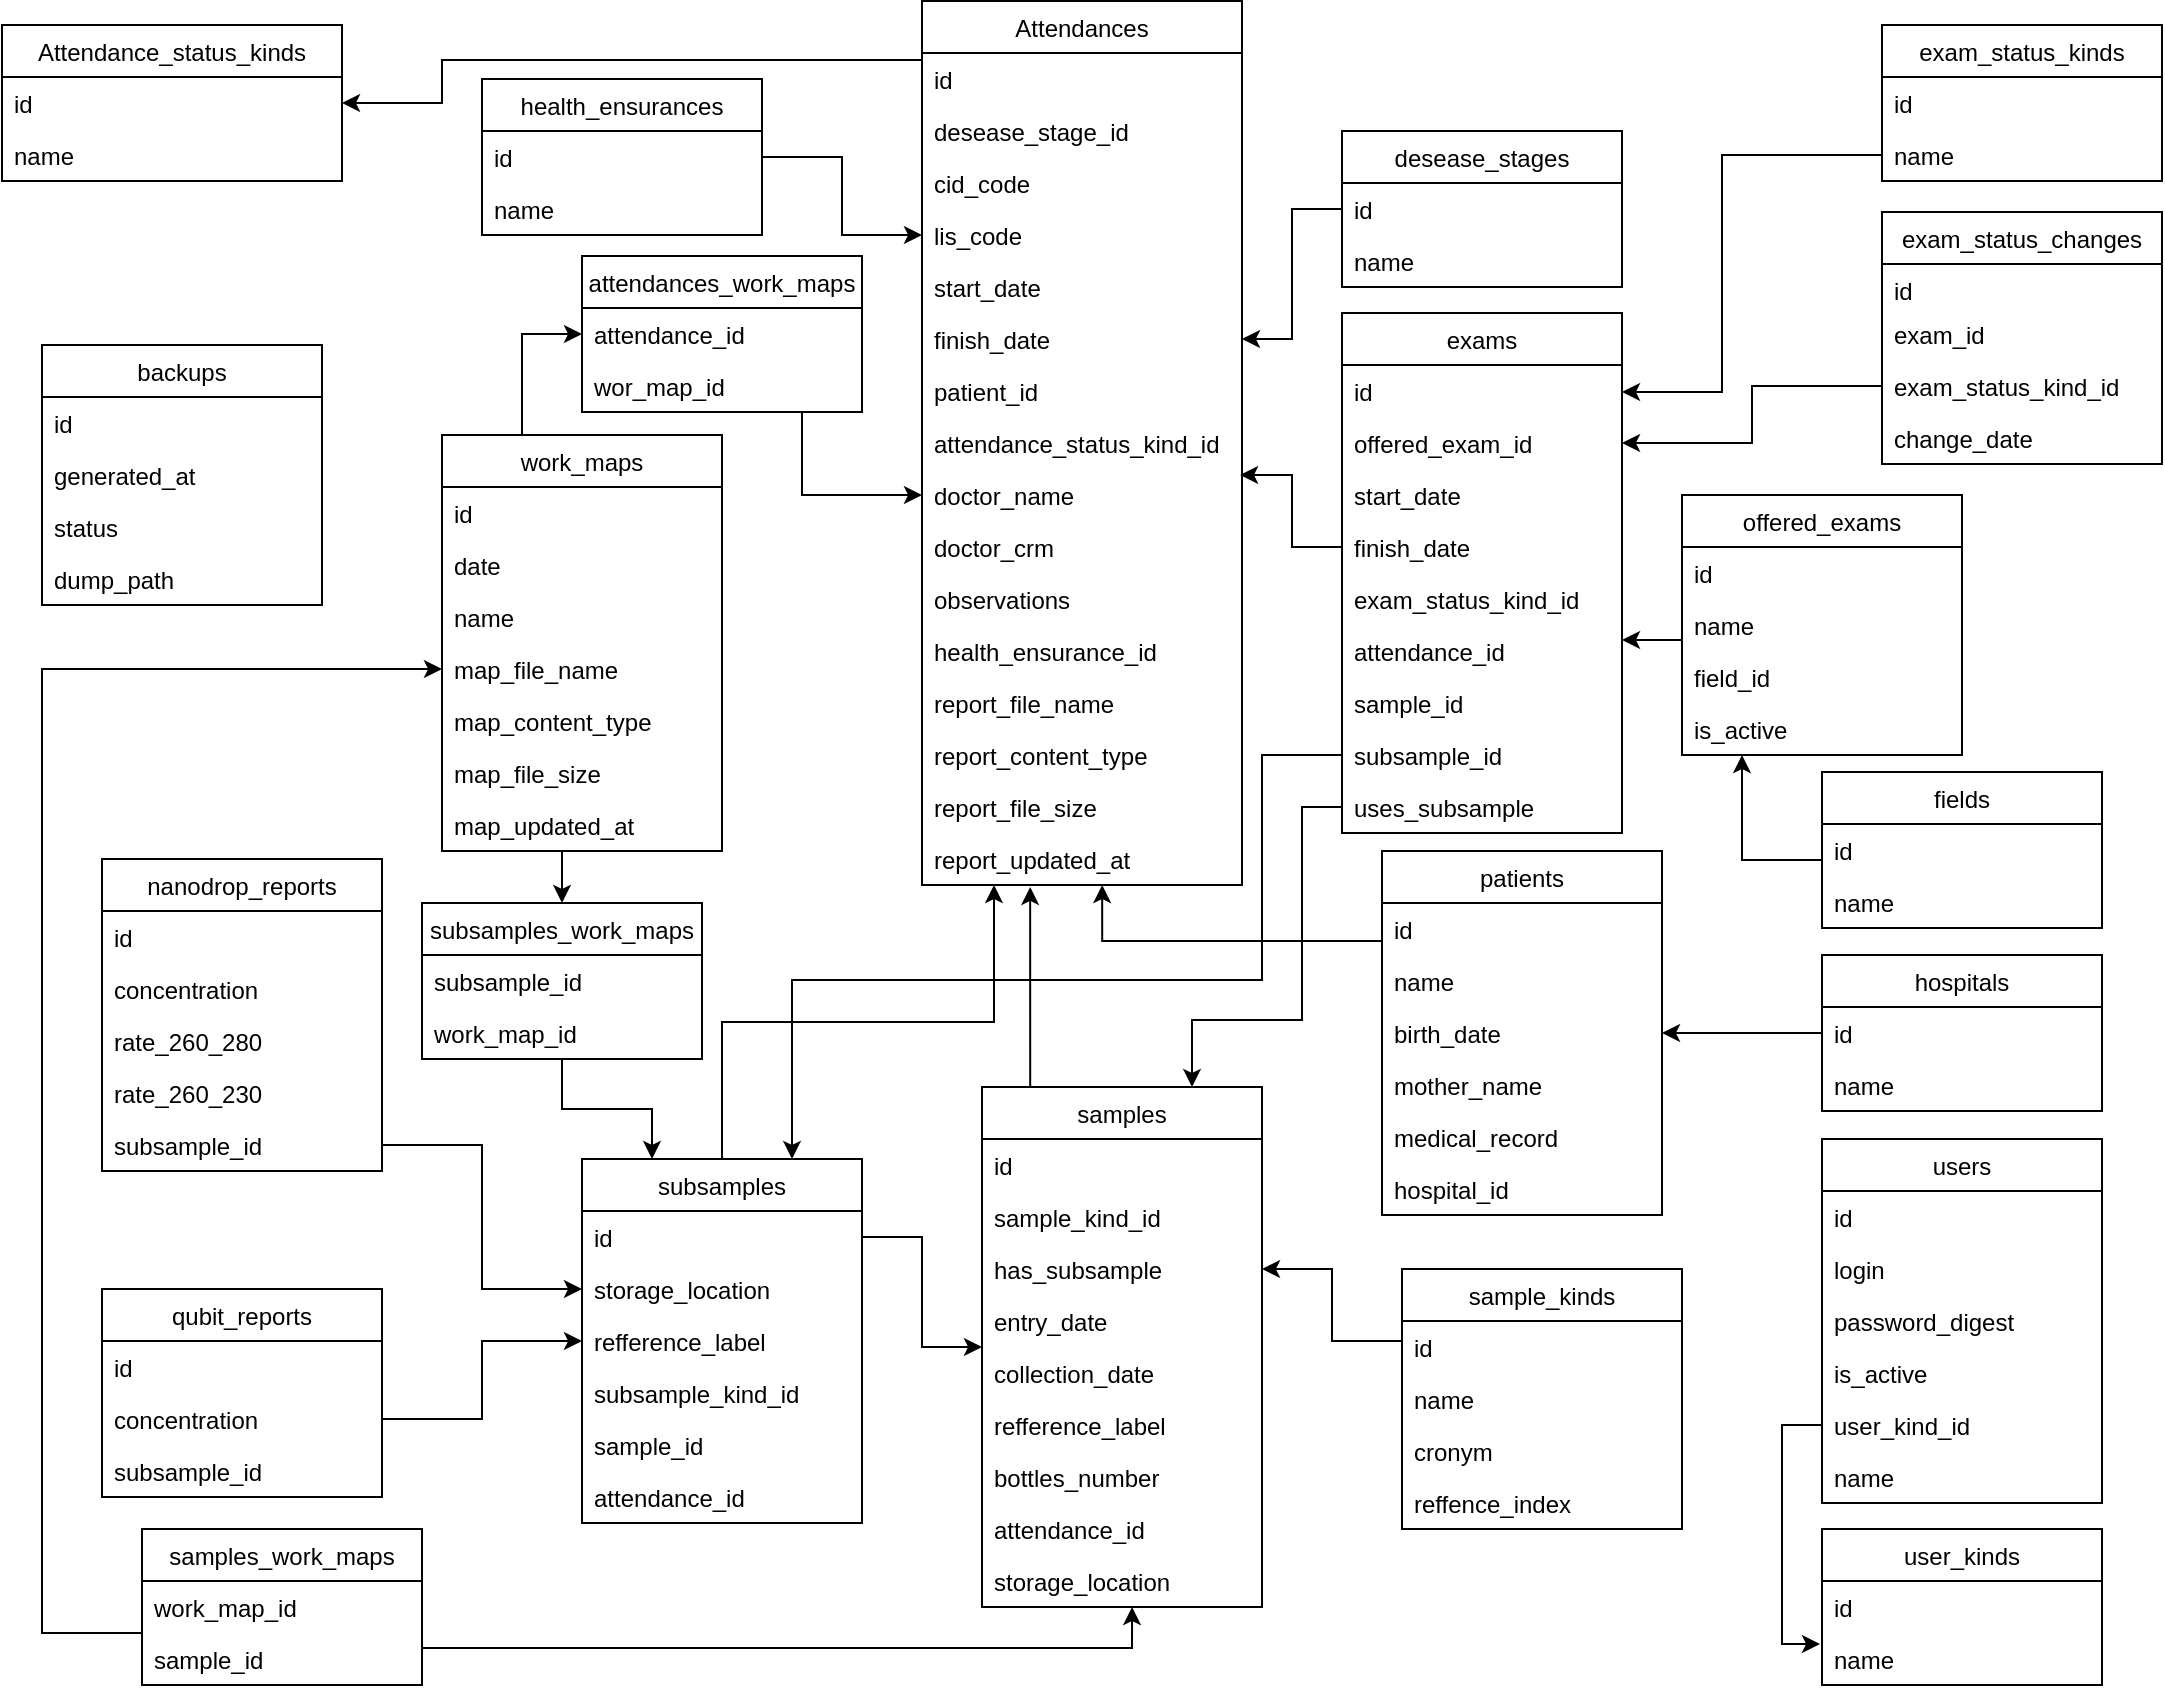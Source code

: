 <mxfile version="10.9.5" type="device"><diagram name="Page-1" id="9f46799a-70d6-7492-0946-bef42562c5a5"><mxGraphModel dx="1595" dy="827" grid="1" gridSize="10" guides="1" tooltips="1" connect="1" arrows="1" fold="1" page="1" pageScale="1" pageWidth="1100" pageHeight="850" background="#ffffff" math="0" shadow="0"><root><mxCell id="0"/><mxCell id="1" parent="0"/><mxCell id="H1HDkSK7e2mvy_Q6WAIs-1" value="Attendance_status_kinds" style="swimlane;fontStyle=0;childLayout=stackLayout;horizontal=1;startSize=26;fillColor=none;horizontalStack=0;resizeParent=1;resizeParentMax=0;resizeLast=0;collapsible=1;marginBottom=0;" parent="1" vertex="1"><mxGeometry x="10" y="12.5" width="170" height="78" as="geometry"/></mxCell><mxCell id="H1HDkSK7e2mvy_Q6WAIs-2" value="id" style="text;strokeColor=none;fillColor=none;align=left;verticalAlign=top;spacingLeft=4;spacingRight=4;overflow=hidden;rotatable=0;points=[[0,0.5],[1,0.5]];portConstraint=eastwest;" parent="H1HDkSK7e2mvy_Q6WAIs-1" vertex="1"><mxGeometry y="26" width="170" height="26" as="geometry"/></mxCell><mxCell id="H1HDkSK7e2mvy_Q6WAIs-3" value="name" style="text;strokeColor=none;fillColor=none;align=left;verticalAlign=top;spacingLeft=4;spacingRight=4;overflow=hidden;rotatable=0;points=[[0,0.5],[1,0.5]];portConstraint=eastwest;" parent="H1HDkSK7e2mvy_Q6WAIs-1" vertex="1"><mxGeometry y="52" width="170" height="26" as="geometry"/></mxCell><mxCell id="H1HDkSK7e2mvy_Q6WAIs-5" value="Attendances" style="swimlane;fontStyle=0;childLayout=stackLayout;horizontal=1;startSize=26;fillColor=none;horizontalStack=0;resizeParent=1;resizeParentMax=0;resizeLast=0;collapsible=1;marginBottom=0;" parent="1" vertex="1"><mxGeometry x="470" y="0.5" width="160" height="442" as="geometry"/></mxCell><mxCell id="H1HDkSK7e2mvy_Q6WAIs-6" value="id" style="text;strokeColor=none;fillColor=none;align=left;verticalAlign=top;spacingLeft=4;spacingRight=4;overflow=hidden;rotatable=0;points=[[0,0.5],[1,0.5]];portConstraint=eastwest;" parent="H1HDkSK7e2mvy_Q6WAIs-5" vertex="1"><mxGeometry y="26" width="160" height="26" as="geometry"/></mxCell><mxCell id="H1HDkSK7e2mvy_Q6WAIs-7" value="desease_stage_id" style="text;strokeColor=none;fillColor=none;align=left;verticalAlign=top;spacingLeft=4;spacingRight=4;overflow=hidden;rotatable=0;points=[[0,0.5],[1,0.5]];portConstraint=eastwest;" parent="H1HDkSK7e2mvy_Q6WAIs-5" vertex="1"><mxGeometry y="52" width="160" height="26" as="geometry"/></mxCell><mxCell id="H1HDkSK7e2mvy_Q6WAIs-8" value="cid_code" style="text;strokeColor=none;fillColor=none;align=left;verticalAlign=top;spacingLeft=4;spacingRight=4;overflow=hidden;rotatable=0;points=[[0,0.5],[1,0.5]];portConstraint=eastwest;" parent="H1HDkSK7e2mvy_Q6WAIs-5" vertex="1"><mxGeometry y="78" width="160" height="26" as="geometry"/></mxCell><mxCell id="H1HDkSK7e2mvy_Q6WAIs-9" value="lis_code" style="text;strokeColor=none;fillColor=none;align=left;verticalAlign=top;spacingLeft=4;spacingRight=4;overflow=hidden;rotatable=0;points=[[0,0.5],[1,0.5]];portConstraint=eastwest;" parent="H1HDkSK7e2mvy_Q6WAIs-5" vertex="1"><mxGeometry y="104" width="160" height="26" as="geometry"/></mxCell><mxCell id="H1HDkSK7e2mvy_Q6WAIs-10" value="start_date" style="text;strokeColor=none;fillColor=none;align=left;verticalAlign=top;spacingLeft=4;spacingRight=4;overflow=hidden;rotatable=0;points=[[0,0.5],[1,0.5]];portConstraint=eastwest;" parent="H1HDkSK7e2mvy_Q6WAIs-5" vertex="1"><mxGeometry y="130" width="160" height="26" as="geometry"/></mxCell><mxCell id="H1HDkSK7e2mvy_Q6WAIs-11" value="finish_date" style="text;strokeColor=none;fillColor=none;align=left;verticalAlign=top;spacingLeft=4;spacingRight=4;overflow=hidden;rotatable=0;points=[[0,0.5],[1,0.5]];portConstraint=eastwest;" parent="H1HDkSK7e2mvy_Q6WAIs-5" vertex="1"><mxGeometry y="156" width="160" height="26" as="geometry"/></mxCell><mxCell id="H1HDkSK7e2mvy_Q6WAIs-12" value="patient_id" style="text;strokeColor=none;fillColor=none;align=left;verticalAlign=top;spacingLeft=4;spacingRight=4;overflow=hidden;rotatable=0;points=[[0,0.5],[1,0.5]];portConstraint=eastwest;" parent="H1HDkSK7e2mvy_Q6WAIs-5" vertex="1"><mxGeometry y="182" width="160" height="26" as="geometry"/></mxCell><mxCell id="H1HDkSK7e2mvy_Q6WAIs-13" value="attendance_status_kind_id" style="text;strokeColor=none;fillColor=none;align=left;verticalAlign=top;spacingLeft=4;spacingRight=4;overflow=hidden;rotatable=0;points=[[0,0.5],[1,0.5]];portConstraint=eastwest;" parent="H1HDkSK7e2mvy_Q6WAIs-5" vertex="1"><mxGeometry y="208" width="160" height="26" as="geometry"/></mxCell><mxCell id="H1HDkSK7e2mvy_Q6WAIs-14" value="doctor_name" style="text;strokeColor=none;fillColor=none;align=left;verticalAlign=top;spacingLeft=4;spacingRight=4;overflow=hidden;rotatable=0;points=[[0,0.5],[1,0.5]];portConstraint=eastwest;" parent="H1HDkSK7e2mvy_Q6WAIs-5" vertex="1"><mxGeometry y="234" width="160" height="26" as="geometry"/></mxCell><mxCell id="H1HDkSK7e2mvy_Q6WAIs-15" value="doctor_crm" style="text;strokeColor=none;fillColor=none;align=left;verticalAlign=top;spacingLeft=4;spacingRight=4;overflow=hidden;rotatable=0;points=[[0,0.5],[1,0.5]];portConstraint=eastwest;" parent="H1HDkSK7e2mvy_Q6WAIs-5" vertex="1"><mxGeometry y="260" width="160" height="26" as="geometry"/></mxCell><mxCell id="H1HDkSK7e2mvy_Q6WAIs-16" value="observations" style="text;strokeColor=none;fillColor=none;align=left;verticalAlign=top;spacingLeft=4;spacingRight=4;overflow=hidden;rotatable=0;points=[[0,0.5],[1,0.5]];portConstraint=eastwest;" parent="H1HDkSK7e2mvy_Q6WAIs-5" vertex="1"><mxGeometry y="286" width="160" height="26" as="geometry"/></mxCell><mxCell id="H1HDkSK7e2mvy_Q6WAIs-17" value="health_ensurance_id" style="text;strokeColor=none;fillColor=none;align=left;verticalAlign=top;spacingLeft=4;spacingRight=4;overflow=hidden;rotatable=0;points=[[0,0.5],[1,0.5]];portConstraint=eastwest;" parent="H1HDkSK7e2mvy_Q6WAIs-5" vertex="1"><mxGeometry y="312" width="160" height="26" as="geometry"/></mxCell><mxCell id="H1HDkSK7e2mvy_Q6WAIs-18" value="report_file_name" style="text;strokeColor=none;fillColor=none;align=left;verticalAlign=top;spacingLeft=4;spacingRight=4;overflow=hidden;rotatable=0;points=[[0,0.5],[1,0.5]];portConstraint=eastwest;" parent="H1HDkSK7e2mvy_Q6WAIs-5" vertex="1"><mxGeometry y="338" width="160" height="26" as="geometry"/></mxCell><mxCell id="H1HDkSK7e2mvy_Q6WAIs-19" value="report_content_type" style="text;strokeColor=none;fillColor=none;align=left;verticalAlign=top;spacingLeft=4;spacingRight=4;overflow=hidden;rotatable=0;points=[[0,0.5],[1,0.5]];portConstraint=eastwest;" parent="H1HDkSK7e2mvy_Q6WAIs-5" vertex="1"><mxGeometry y="364" width="160" height="26" as="geometry"/></mxCell><mxCell id="H1HDkSK7e2mvy_Q6WAIs-20" value="report_file_size" style="text;strokeColor=none;fillColor=none;align=left;verticalAlign=top;spacingLeft=4;spacingRight=4;overflow=hidden;rotatable=0;points=[[0,0.5],[1,0.5]];portConstraint=eastwest;" parent="H1HDkSK7e2mvy_Q6WAIs-5" vertex="1"><mxGeometry y="390" width="160" height="26" as="geometry"/></mxCell><mxCell id="H1HDkSK7e2mvy_Q6WAIs-23" value="report_updated_at" style="text;strokeColor=none;fillColor=none;align=left;verticalAlign=top;spacingLeft=4;spacingRight=4;overflow=hidden;rotatable=0;points=[[0,0.5],[1,0.5]];portConstraint=eastwest;" parent="H1HDkSK7e2mvy_Q6WAIs-5" vertex="1"><mxGeometry y="416" width="160" height="26" as="geometry"/></mxCell><mxCell id="H1HDkSK7e2mvy_Q6WAIs-25" value="attendances_work_maps" style="swimlane;fontStyle=0;childLayout=stackLayout;horizontal=1;startSize=26;fillColor=none;horizontalStack=0;resizeParent=1;resizeParentMax=0;resizeLast=0;collapsible=1;marginBottom=0;" parent="1" vertex="1"><mxGeometry x="300" y="128" width="140" height="78" as="geometry"/></mxCell><mxCell id="H1HDkSK7e2mvy_Q6WAIs-26" value="attendance_id" style="text;strokeColor=none;fillColor=none;align=left;verticalAlign=top;spacingLeft=4;spacingRight=4;overflow=hidden;rotatable=0;points=[[0,0.5],[1,0.5]];portConstraint=eastwest;" parent="H1HDkSK7e2mvy_Q6WAIs-25" vertex="1"><mxGeometry y="26" width="140" height="26" as="geometry"/></mxCell><mxCell id="H1HDkSK7e2mvy_Q6WAIs-27" value="wor_map_id" style="text;strokeColor=none;fillColor=none;align=left;verticalAlign=top;spacingLeft=4;spacingRight=4;overflow=hidden;rotatable=0;points=[[0,0.5],[1,0.5]];portConstraint=eastwest;" parent="H1HDkSK7e2mvy_Q6WAIs-25" vertex="1"><mxGeometry y="52" width="140" height="26" as="geometry"/></mxCell><mxCell id="H1HDkSK7e2mvy_Q6WAIs-30" value="backups" style="swimlane;fontStyle=0;childLayout=stackLayout;horizontal=1;startSize=26;fillColor=none;horizontalStack=0;resizeParent=1;resizeParentMax=0;resizeLast=0;collapsible=1;marginBottom=0;" parent="1" vertex="1"><mxGeometry x="30" y="172.5" width="140" height="130" as="geometry"/></mxCell><mxCell id="H1HDkSK7e2mvy_Q6WAIs-31" value="id" style="text;strokeColor=none;fillColor=none;align=left;verticalAlign=top;spacingLeft=4;spacingRight=4;overflow=hidden;rotatable=0;points=[[0,0.5],[1,0.5]];portConstraint=eastwest;" parent="H1HDkSK7e2mvy_Q6WAIs-30" vertex="1"><mxGeometry y="26" width="140" height="26" as="geometry"/></mxCell><mxCell id="H1HDkSK7e2mvy_Q6WAIs-51" value="generated_at" style="text;strokeColor=none;fillColor=none;align=left;verticalAlign=top;spacingLeft=4;spacingRight=4;overflow=hidden;rotatable=0;points=[[0,0.5],[1,0.5]];portConstraint=eastwest;" parent="H1HDkSK7e2mvy_Q6WAIs-30" vertex="1"><mxGeometry y="52" width="140" height="26" as="geometry"/></mxCell><mxCell id="H1HDkSK7e2mvy_Q6WAIs-32" value="status" style="text;strokeColor=none;fillColor=none;align=left;verticalAlign=top;spacingLeft=4;spacingRight=4;overflow=hidden;rotatable=0;points=[[0,0.5],[1,0.5]];portConstraint=eastwest;" parent="H1HDkSK7e2mvy_Q6WAIs-30" vertex="1"><mxGeometry y="78" width="140" height="26" as="geometry"/></mxCell><mxCell id="H1HDkSK7e2mvy_Q6WAIs-33" value="dump_path" style="text;strokeColor=none;fillColor=none;align=left;verticalAlign=top;spacingLeft=4;spacingRight=4;overflow=hidden;rotatable=0;points=[[0,0.5],[1,0.5]];portConstraint=eastwest;" parent="H1HDkSK7e2mvy_Q6WAIs-30" vertex="1"><mxGeometry y="104" width="140" height="26" as="geometry"/></mxCell><mxCell id="H1HDkSK7e2mvy_Q6WAIs-34" value="desease_stages" style="swimlane;fontStyle=0;childLayout=stackLayout;horizontal=1;startSize=26;fillColor=none;horizontalStack=0;resizeParent=1;resizeParentMax=0;resizeLast=0;collapsible=1;marginBottom=0;" parent="1" vertex="1"><mxGeometry x="680" y="65.5" width="140" height="78" as="geometry"/></mxCell><mxCell id="H1HDkSK7e2mvy_Q6WAIs-35" value="id" style="text;strokeColor=none;fillColor=none;align=left;verticalAlign=top;spacingLeft=4;spacingRight=4;overflow=hidden;rotatable=0;points=[[0,0.5],[1,0.5]];portConstraint=eastwest;" parent="H1HDkSK7e2mvy_Q6WAIs-34" vertex="1"><mxGeometry y="26" width="140" height="26" as="geometry"/></mxCell><mxCell id="H1HDkSK7e2mvy_Q6WAIs-36" value="name" style="text;strokeColor=none;fillColor=none;align=left;verticalAlign=top;spacingLeft=4;spacingRight=4;overflow=hidden;rotatable=0;points=[[0,0.5],[1,0.5]];portConstraint=eastwest;" parent="H1HDkSK7e2mvy_Q6WAIs-34" vertex="1"><mxGeometry y="52" width="140" height="26" as="geometry"/></mxCell><mxCell id="H1HDkSK7e2mvy_Q6WAIs-39" value="exam_status_changes" style="swimlane;fontStyle=0;childLayout=stackLayout;horizontal=1;startSize=26;fillColor=none;horizontalStack=0;resizeParent=1;resizeParentMax=0;resizeLast=0;collapsible=1;marginBottom=0;" parent="1" vertex="1"><mxGeometry x="950" y="106" width="140" height="126" as="geometry"/></mxCell><mxCell id="H1HDkSK7e2mvy_Q6WAIs-40" value="id" style="text;strokeColor=none;fillColor=none;align=left;verticalAlign=top;spacingLeft=4;spacingRight=4;overflow=hidden;rotatable=0;points=[[0,0.5],[1,0.5]];portConstraint=eastwest;" parent="H1HDkSK7e2mvy_Q6WAIs-39" vertex="1"><mxGeometry y="26" width="140" height="22" as="geometry"/></mxCell><mxCell id="H1HDkSK7e2mvy_Q6WAIs-56" value="exam_id" style="text;strokeColor=none;fillColor=none;align=left;verticalAlign=top;spacingLeft=4;spacingRight=4;overflow=hidden;rotatable=0;points=[[0,0.5],[1,0.5]];portConstraint=eastwest;" parent="H1HDkSK7e2mvy_Q6WAIs-39" vertex="1"><mxGeometry y="48" width="140" height="26" as="geometry"/></mxCell><mxCell id="H1HDkSK7e2mvy_Q6WAIs-41" value="exam_status_kind_id" style="text;strokeColor=none;fillColor=none;align=left;verticalAlign=top;spacingLeft=4;spacingRight=4;overflow=hidden;rotatable=0;points=[[0,0.5],[1,0.5]];portConstraint=eastwest;" parent="H1HDkSK7e2mvy_Q6WAIs-39" vertex="1"><mxGeometry y="74" width="140" height="26" as="geometry"/></mxCell><mxCell id="H1HDkSK7e2mvy_Q6WAIs-42" value="change_date" style="text;strokeColor=none;fillColor=none;align=left;verticalAlign=top;spacingLeft=4;spacingRight=4;overflow=hidden;rotatable=0;points=[[0,0.5],[1,0.5]];portConstraint=eastwest;" parent="H1HDkSK7e2mvy_Q6WAIs-39" vertex="1"><mxGeometry y="100" width="140" height="26" as="geometry"/></mxCell><mxCell id="H1HDkSK7e2mvy_Q6WAIs-43" value="exam_status_kinds" style="swimlane;fontStyle=0;childLayout=stackLayout;horizontal=1;startSize=26;fillColor=none;horizontalStack=0;resizeParent=1;resizeParentMax=0;resizeLast=0;collapsible=1;marginBottom=0;" parent="1" vertex="1"><mxGeometry x="950" y="12.5" width="140" height="78" as="geometry"/></mxCell><mxCell id="H1HDkSK7e2mvy_Q6WAIs-44" value="id" style="text;strokeColor=none;fillColor=none;align=left;verticalAlign=top;spacingLeft=4;spacingRight=4;overflow=hidden;rotatable=0;points=[[0,0.5],[1,0.5]];portConstraint=eastwest;" parent="H1HDkSK7e2mvy_Q6WAIs-43" vertex="1"><mxGeometry y="26" width="140" height="26" as="geometry"/></mxCell><mxCell id="H1HDkSK7e2mvy_Q6WAIs-45" value="name" style="text;strokeColor=none;fillColor=none;align=left;verticalAlign=top;spacingLeft=4;spacingRight=4;overflow=hidden;rotatable=0;points=[[0,0.5],[1,0.5]];portConstraint=eastwest;" parent="H1HDkSK7e2mvy_Q6WAIs-43" vertex="1"><mxGeometry y="52" width="140" height="26" as="geometry"/></mxCell><mxCell id="H1HDkSK7e2mvy_Q6WAIs-47" value="exams" style="swimlane;fontStyle=0;childLayout=stackLayout;horizontal=1;startSize=26;fillColor=none;horizontalStack=0;resizeParent=1;resizeParentMax=0;resizeLast=0;collapsible=1;marginBottom=0;" parent="1" vertex="1"><mxGeometry x="680" y="156.5" width="140" height="260" as="geometry"/></mxCell><mxCell id="H1HDkSK7e2mvy_Q6WAIs-48" value="id" style="text;strokeColor=none;fillColor=none;align=left;verticalAlign=top;spacingLeft=4;spacingRight=4;overflow=hidden;rotatable=0;points=[[0,0.5],[1,0.5]];portConstraint=eastwest;" parent="H1HDkSK7e2mvy_Q6WAIs-47" vertex="1"><mxGeometry y="26" width="140" height="26" as="geometry"/></mxCell><mxCell id="H1HDkSK7e2mvy_Q6WAIs-49" value="offered_exam_id" style="text;strokeColor=none;fillColor=none;align=left;verticalAlign=top;spacingLeft=4;spacingRight=4;overflow=hidden;rotatable=0;points=[[0,0.5],[1,0.5]];portConstraint=eastwest;" parent="H1HDkSK7e2mvy_Q6WAIs-47" vertex="1"><mxGeometry y="52" width="140" height="26" as="geometry"/></mxCell><mxCell id="H1HDkSK7e2mvy_Q6WAIs-50" value="start_date" style="text;strokeColor=none;fillColor=none;align=left;verticalAlign=top;spacingLeft=4;spacingRight=4;overflow=hidden;rotatable=0;points=[[0,0.5],[1,0.5]];portConstraint=eastwest;" parent="H1HDkSK7e2mvy_Q6WAIs-47" vertex="1"><mxGeometry y="78" width="140" height="26" as="geometry"/></mxCell><mxCell id="H1HDkSK7e2mvy_Q6WAIs-57" value="finish_date" style="text;strokeColor=none;fillColor=none;align=left;verticalAlign=top;spacingLeft=4;spacingRight=4;overflow=hidden;rotatable=0;points=[[0,0.5],[1,0.5]];portConstraint=eastwest;" parent="H1HDkSK7e2mvy_Q6WAIs-47" vertex="1"><mxGeometry y="104" width="140" height="26" as="geometry"/></mxCell><mxCell id="H1HDkSK7e2mvy_Q6WAIs-58" value="exam_status_kind_id" style="text;strokeColor=none;fillColor=none;align=left;verticalAlign=top;spacingLeft=4;spacingRight=4;overflow=hidden;rotatable=0;points=[[0,0.5],[1,0.5]];portConstraint=eastwest;" parent="H1HDkSK7e2mvy_Q6WAIs-47" vertex="1"><mxGeometry y="130" width="140" height="26" as="geometry"/></mxCell><mxCell id="H1HDkSK7e2mvy_Q6WAIs-59" value="attendance_id" style="text;strokeColor=none;fillColor=none;align=left;verticalAlign=top;spacingLeft=4;spacingRight=4;overflow=hidden;rotatable=0;points=[[0,0.5],[1,0.5]];portConstraint=eastwest;" parent="H1HDkSK7e2mvy_Q6WAIs-47" vertex="1"><mxGeometry y="156" width="140" height="26" as="geometry"/></mxCell><mxCell id="H1HDkSK7e2mvy_Q6WAIs-60" value="sample_id" style="text;strokeColor=none;fillColor=none;align=left;verticalAlign=top;spacingLeft=4;spacingRight=4;overflow=hidden;rotatable=0;points=[[0,0.5],[1,0.5]];portConstraint=eastwest;" parent="H1HDkSK7e2mvy_Q6WAIs-47" vertex="1"><mxGeometry y="182" width="140" height="26" as="geometry"/></mxCell><mxCell id="H1HDkSK7e2mvy_Q6WAIs-61" value="subsample_id" style="text;strokeColor=none;fillColor=none;align=left;verticalAlign=top;spacingLeft=4;spacingRight=4;overflow=hidden;rotatable=0;points=[[0,0.5],[1,0.5]];portConstraint=eastwest;" parent="H1HDkSK7e2mvy_Q6WAIs-47" vertex="1"><mxGeometry y="208" width="140" height="26" as="geometry"/></mxCell><mxCell id="H1HDkSK7e2mvy_Q6WAIs-62" value="uses_subsample" style="text;strokeColor=none;fillColor=none;align=left;verticalAlign=top;spacingLeft=4;spacingRight=4;overflow=hidden;rotatable=0;points=[[0,0.5],[1,0.5]];portConstraint=eastwest;" parent="H1HDkSK7e2mvy_Q6WAIs-47" vertex="1"><mxGeometry y="234" width="140" height="26" as="geometry"/></mxCell><mxCell id="H1HDkSK7e2mvy_Q6WAIs-64" style="edgeStyle=orthogonalEdgeStyle;rounded=0;orthogonalLoop=1;jettySize=auto;html=1;exitX=0;exitY=0.5;exitDx=0;exitDy=0;entryX=0.994;entryY=0.115;entryDx=0;entryDy=0;entryPerimeter=0;" parent="1" source="H1HDkSK7e2mvy_Q6WAIs-57" target="H1HDkSK7e2mvy_Q6WAIs-14" edge="1"><mxGeometry relative="1" as="geometry"/></mxCell><mxCell id="H1HDkSK7e2mvy_Q6WAIs-67" value="fields" style="swimlane;fontStyle=0;childLayout=stackLayout;horizontal=1;startSize=26;fillColor=none;horizontalStack=0;resizeParent=1;resizeParentMax=0;resizeLast=0;collapsible=1;marginBottom=0;" parent="1" vertex="1"><mxGeometry x="920" y="386" width="140" height="78" as="geometry"/></mxCell><mxCell id="H1HDkSK7e2mvy_Q6WAIs-68" value="id" style="text;strokeColor=none;fillColor=none;align=left;verticalAlign=top;spacingLeft=4;spacingRight=4;overflow=hidden;rotatable=0;points=[[0,0.5],[1,0.5]];portConstraint=eastwest;" parent="H1HDkSK7e2mvy_Q6WAIs-67" vertex="1"><mxGeometry y="26" width="140" height="26" as="geometry"/></mxCell><mxCell id="H1HDkSK7e2mvy_Q6WAIs-69" value="name" style="text;strokeColor=none;fillColor=none;align=left;verticalAlign=top;spacingLeft=4;spacingRight=4;overflow=hidden;rotatable=0;points=[[0,0.5],[1,0.5]];portConstraint=eastwest;" parent="H1HDkSK7e2mvy_Q6WAIs-67" vertex="1"><mxGeometry y="52" width="140" height="26" as="geometry"/></mxCell><mxCell id="H1HDkSK7e2mvy_Q6WAIs-71" value="health_ensurances" style="swimlane;fontStyle=0;childLayout=stackLayout;horizontal=1;startSize=26;fillColor=none;horizontalStack=0;resizeParent=1;resizeParentMax=0;resizeLast=0;collapsible=1;marginBottom=0;" parent="1" vertex="1"><mxGeometry x="250" y="39.5" width="140" height="78" as="geometry"/></mxCell><mxCell id="H1HDkSK7e2mvy_Q6WAIs-72" value="id" style="text;strokeColor=none;fillColor=none;align=left;verticalAlign=top;spacingLeft=4;spacingRight=4;overflow=hidden;rotatable=0;points=[[0,0.5],[1,0.5]];portConstraint=eastwest;" parent="H1HDkSK7e2mvy_Q6WAIs-71" vertex="1"><mxGeometry y="26" width="140" height="26" as="geometry"/></mxCell><mxCell id="H1HDkSK7e2mvy_Q6WAIs-73" value="name" style="text;strokeColor=none;fillColor=none;align=left;verticalAlign=top;spacingLeft=4;spacingRight=4;overflow=hidden;rotatable=0;points=[[0,0.5],[1,0.5]];portConstraint=eastwest;" parent="H1HDkSK7e2mvy_Q6WAIs-71" vertex="1"><mxGeometry y="52" width="140" height="26" as="geometry"/></mxCell><mxCell id="H1HDkSK7e2mvy_Q6WAIs-77" value="hospitals" style="swimlane;fontStyle=0;childLayout=stackLayout;horizontal=1;startSize=26;fillColor=none;horizontalStack=0;resizeParent=1;resizeParentMax=0;resizeLast=0;collapsible=1;marginBottom=0;" parent="1" vertex="1"><mxGeometry x="920" y="477.5" width="140" height="78" as="geometry"/></mxCell><mxCell id="H1HDkSK7e2mvy_Q6WAIs-78" value="id" style="text;strokeColor=none;fillColor=none;align=left;verticalAlign=top;spacingLeft=4;spacingRight=4;overflow=hidden;rotatable=0;points=[[0,0.5],[1,0.5]];portConstraint=eastwest;" parent="H1HDkSK7e2mvy_Q6WAIs-77" vertex="1"><mxGeometry y="26" width="140" height="26" as="geometry"/></mxCell><mxCell id="H1HDkSK7e2mvy_Q6WAIs-79" value="name" style="text;strokeColor=none;fillColor=none;align=left;verticalAlign=top;spacingLeft=4;spacingRight=4;overflow=hidden;rotatable=0;points=[[0,0.5],[1,0.5]];portConstraint=eastwest;" parent="H1HDkSK7e2mvy_Q6WAIs-77" vertex="1"><mxGeometry y="52" width="140" height="26" as="geometry"/></mxCell><mxCell id="H1HDkSK7e2mvy_Q6WAIs-81" value="nanodrop_reports" style="swimlane;fontStyle=0;childLayout=stackLayout;horizontal=1;startSize=26;fillColor=none;horizontalStack=0;resizeParent=1;resizeParentMax=0;resizeLast=0;collapsible=1;marginBottom=0;" parent="1" vertex="1"><mxGeometry x="60" y="429.5" width="140" height="156" as="geometry"/></mxCell><mxCell id="H1HDkSK7e2mvy_Q6WAIs-82" value="id" style="text;strokeColor=none;fillColor=none;align=left;verticalAlign=top;spacingLeft=4;spacingRight=4;overflow=hidden;rotatable=0;points=[[0,0.5],[1,0.5]];portConstraint=eastwest;" parent="H1HDkSK7e2mvy_Q6WAIs-81" vertex="1"><mxGeometry y="26" width="140" height="26" as="geometry"/></mxCell><mxCell id="H1HDkSK7e2mvy_Q6WAIs-83" value="concentration" style="text;strokeColor=none;fillColor=none;align=left;verticalAlign=top;spacingLeft=4;spacingRight=4;overflow=hidden;rotatable=0;points=[[0,0.5],[1,0.5]];portConstraint=eastwest;" parent="H1HDkSK7e2mvy_Q6WAIs-81" vertex="1"><mxGeometry y="52" width="140" height="26" as="geometry"/></mxCell><mxCell id="H1HDkSK7e2mvy_Q6WAIs-84" value="rate_260_280" style="text;strokeColor=none;fillColor=none;align=left;verticalAlign=top;spacingLeft=4;spacingRight=4;overflow=hidden;rotatable=0;points=[[0,0.5],[1,0.5]];portConstraint=eastwest;" parent="H1HDkSK7e2mvy_Q6WAIs-81" vertex="1"><mxGeometry y="78" width="140" height="26" as="geometry"/></mxCell><mxCell id="H1HDkSK7e2mvy_Q6WAIs-85" value="rate_260_230" style="text;strokeColor=none;fillColor=none;align=left;verticalAlign=top;spacingLeft=4;spacingRight=4;overflow=hidden;rotatable=0;points=[[0,0.5],[1,0.5]];portConstraint=eastwest;" parent="H1HDkSK7e2mvy_Q6WAIs-81" vertex="1"><mxGeometry y="104" width="140" height="26" as="geometry"/></mxCell><mxCell id="H1HDkSK7e2mvy_Q6WAIs-86" value="subsample_id" style="text;strokeColor=none;fillColor=none;align=left;verticalAlign=top;spacingLeft=4;spacingRight=4;overflow=hidden;rotatable=0;points=[[0,0.5],[1,0.5]];portConstraint=eastwest;" parent="H1HDkSK7e2mvy_Q6WAIs-81" vertex="1"><mxGeometry y="130" width="140" height="26" as="geometry"/></mxCell><mxCell id="H1HDkSK7e2mvy_Q6WAIs-90" value="offered_exams" style="swimlane;fontStyle=0;childLayout=stackLayout;horizontal=1;startSize=26;fillColor=none;horizontalStack=0;resizeParent=1;resizeParentMax=0;resizeLast=0;collapsible=1;marginBottom=0;" parent="1" vertex="1"><mxGeometry x="850" y="247.5" width="140" height="130" as="geometry"/></mxCell><mxCell id="H1HDkSK7e2mvy_Q6WAIs-91" value="id" style="text;strokeColor=none;fillColor=none;align=left;verticalAlign=top;spacingLeft=4;spacingRight=4;overflow=hidden;rotatable=0;points=[[0,0.5],[1,0.5]];portConstraint=eastwest;" parent="H1HDkSK7e2mvy_Q6WAIs-90" vertex="1"><mxGeometry y="26" width="140" height="26" as="geometry"/></mxCell><mxCell id="H1HDkSK7e2mvy_Q6WAIs-92" value="name" style="text;strokeColor=none;fillColor=none;align=left;verticalAlign=top;spacingLeft=4;spacingRight=4;overflow=hidden;rotatable=0;points=[[0,0.5],[1,0.5]];portConstraint=eastwest;" parent="H1HDkSK7e2mvy_Q6WAIs-90" vertex="1"><mxGeometry y="52" width="140" height="26" as="geometry"/></mxCell><mxCell id="H1HDkSK7e2mvy_Q6WAIs-93" value="field_id" style="text;strokeColor=none;fillColor=none;align=left;verticalAlign=top;spacingLeft=4;spacingRight=4;overflow=hidden;rotatable=0;points=[[0,0.5],[1,0.5]];portConstraint=eastwest;" parent="H1HDkSK7e2mvy_Q6WAIs-90" vertex="1"><mxGeometry y="78" width="140" height="26" as="geometry"/></mxCell><mxCell id="H1HDkSK7e2mvy_Q6WAIs-94" value="is_active" style="text;strokeColor=none;fillColor=none;align=left;verticalAlign=top;spacingLeft=4;spacingRight=4;overflow=hidden;rotatable=0;points=[[0,0.5],[1,0.5]];portConstraint=eastwest;" parent="H1HDkSK7e2mvy_Q6WAIs-90" vertex="1"><mxGeometry y="104" width="140" height="26" as="geometry"/></mxCell><mxCell id="H1HDkSK7e2mvy_Q6WAIs-97" style="edgeStyle=orthogonalEdgeStyle;rounded=0;orthogonalLoop=1;jettySize=auto;html=1;exitX=0;exitY=0.5;exitDx=0;exitDy=0;" parent="1" source="H1HDkSK7e2mvy_Q6WAIs-69" target="H1HDkSK7e2mvy_Q6WAIs-90" edge="1"><mxGeometry relative="1" as="geometry"><Array as="points"><mxPoint x="880" y="430"/></Array></mxGeometry></mxCell><mxCell id="H1HDkSK7e2mvy_Q6WAIs-103" value="patients" style="swimlane;fontStyle=0;childLayout=stackLayout;horizontal=1;startSize=26;fillColor=none;horizontalStack=0;resizeParent=1;resizeParentMax=0;resizeLast=0;collapsible=1;marginBottom=0;" parent="1" vertex="1"><mxGeometry x="700" y="425.5" width="140" height="182" as="geometry"/></mxCell><mxCell id="H1HDkSK7e2mvy_Q6WAIs-104" value="id" style="text;strokeColor=none;fillColor=none;align=left;verticalAlign=top;spacingLeft=4;spacingRight=4;overflow=hidden;rotatable=0;points=[[0,0.5],[1,0.5]];portConstraint=eastwest;" parent="H1HDkSK7e2mvy_Q6WAIs-103" vertex="1"><mxGeometry y="26" width="140" height="26" as="geometry"/></mxCell><mxCell id="H1HDkSK7e2mvy_Q6WAIs-105" value="name" style="text;strokeColor=none;fillColor=none;align=left;verticalAlign=top;spacingLeft=4;spacingRight=4;overflow=hidden;rotatable=0;points=[[0,0.5],[1,0.5]];portConstraint=eastwest;" parent="H1HDkSK7e2mvy_Q6WAIs-103" vertex="1"><mxGeometry y="52" width="140" height="26" as="geometry"/></mxCell><mxCell id="H1HDkSK7e2mvy_Q6WAIs-106" value="birth_date" style="text;strokeColor=none;fillColor=none;align=left;verticalAlign=top;spacingLeft=4;spacingRight=4;overflow=hidden;rotatable=0;points=[[0,0.5],[1,0.5]];portConstraint=eastwest;" parent="H1HDkSK7e2mvy_Q6WAIs-103" vertex="1"><mxGeometry y="78" width="140" height="26" as="geometry"/></mxCell><mxCell id="H1HDkSK7e2mvy_Q6WAIs-107" value="mother_name" style="text;strokeColor=none;fillColor=none;align=left;verticalAlign=top;spacingLeft=4;spacingRight=4;overflow=hidden;rotatable=0;points=[[0,0.5],[1,0.5]];portConstraint=eastwest;" parent="H1HDkSK7e2mvy_Q6WAIs-103" vertex="1"><mxGeometry y="104" width="140" height="26" as="geometry"/></mxCell><mxCell id="H1HDkSK7e2mvy_Q6WAIs-108" value="medical_record" style="text;strokeColor=none;fillColor=none;align=left;verticalAlign=top;spacingLeft=4;spacingRight=4;overflow=hidden;rotatable=0;points=[[0,0.5],[1,0.5]];portConstraint=eastwest;" parent="H1HDkSK7e2mvy_Q6WAIs-103" vertex="1"><mxGeometry y="130" width="140" height="26" as="geometry"/></mxCell><mxCell id="H1HDkSK7e2mvy_Q6WAIs-109" value="hospital_id" style="text;strokeColor=none;fillColor=none;align=left;verticalAlign=top;spacingLeft=4;spacingRight=4;overflow=hidden;rotatable=0;points=[[0,0.5],[1,0.5]];portConstraint=eastwest;" parent="H1HDkSK7e2mvy_Q6WAIs-103" vertex="1"><mxGeometry y="156" width="140" height="26" as="geometry"/></mxCell><mxCell id="H1HDkSK7e2mvy_Q6WAIs-112" style="edgeStyle=orthogonalEdgeStyle;rounded=0;orthogonalLoop=1;jettySize=auto;html=1;exitX=0;exitY=0.5;exitDx=0;exitDy=0;entryX=0.563;entryY=1;entryDx=0;entryDy=0;entryPerimeter=0;" parent="1" source="H1HDkSK7e2mvy_Q6WAIs-105" target="H1HDkSK7e2mvy_Q6WAIs-23" edge="1"><mxGeometry relative="1" as="geometry"><Array as="points"><mxPoint x="700" y="470.5"/><mxPoint x="560" y="470.5"/></Array></mxGeometry></mxCell><mxCell id="H1HDkSK7e2mvy_Q6WAIs-113" style="edgeStyle=orthogonalEdgeStyle;rounded=0;orthogonalLoop=1;jettySize=auto;html=1;exitX=0;exitY=0.5;exitDx=0;exitDy=0;" parent="1" source="H1HDkSK7e2mvy_Q6WAIs-78" target="H1HDkSK7e2mvy_Q6WAIs-103" edge="1"><mxGeometry relative="1" as="geometry"/></mxCell><mxCell id="H1HDkSK7e2mvy_Q6WAIs-114" value="qubit_reports" style="swimlane;fontStyle=0;childLayout=stackLayout;horizontal=1;startSize=26;fillColor=none;horizontalStack=0;resizeParent=1;resizeParentMax=0;resizeLast=0;collapsible=1;marginBottom=0;" parent="1" vertex="1"><mxGeometry x="60" y="644.5" width="140" height="104" as="geometry"/></mxCell><mxCell id="H1HDkSK7e2mvy_Q6WAIs-115" value="id" style="text;strokeColor=none;fillColor=none;align=left;verticalAlign=top;spacingLeft=4;spacingRight=4;overflow=hidden;rotatable=0;points=[[0,0.5],[1,0.5]];portConstraint=eastwest;" parent="H1HDkSK7e2mvy_Q6WAIs-114" vertex="1"><mxGeometry y="26" width="140" height="26" as="geometry"/></mxCell><mxCell id="H1HDkSK7e2mvy_Q6WAIs-116" value="concentration" style="text;strokeColor=none;fillColor=none;align=left;verticalAlign=top;spacingLeft=4;spacingRight=4;overflow=hidden;rotatable=0;points=[[0,0.5],[1,0.5]];portConstraint=eastwest;" parent="H1HDkSK7e2mvy_Q6WAIs-114" vertex="1"><mxGeometry y="52" width="140" height="26" as="geometry"/></mxCell><mxCell id="H1HDkSK7e2mvy_Q6WAIs-117" value="subsample_id" style="text;strokeColor=none;fillColor=none;align=left;verticalAlign=top;spacingLeft=4;spacingRight=4;overflow=hidden;rotatable=0;points=[[0,0.5],[1,0.5]];portConstraint=eastwest;" parent="H1HDkSK7e2mvy_Q6WAIs-114" vertex="1"><mxGeometry y="78" width="140" height="26" as="geometry"/></mxCell><mxCell id="H1HDkSK7e2mvy_Q6WAIs-118" value="sample_kinds" style="swimlane;fontStyle=0;childLayout=stackLayout;horizontal=1;startSize=26;fillColor=none;horizontalStack=0;resizeParent=1;resizeParentMax=0;resizeLast=0;collapsible=1;marginBottom=0;" parent="1" vertex="1"><mxGeometry x="710" y="634.5" width="140" height="130" as="geometry"/></mxCell><mxCell id="H1HDkSK7e2mvy_Q6WAIs-119" value="id" style="text;strokeColor=none;fillColor=none;align=left;verticalAlign=top;spacingLeft=4;spacingRight=4;overflow=hidden;rotatable=0;points=[[0,0.5],[1,0.5]];portConstraint=eastwest;" parent="H1HDkSK7e2mvy_Q6WAIs-118" vertex="1"><mxGeometry y="26" width="140" height="26" as="geometry"/></mxCell><mxCell id="H1HDkSK7e2mvy_Q6WAIs-120" value="name" style="text;strokeColor=none;fillColor=none;align=left;verticalAlign=top;spacingLeft=4;spacingRight=4;overflow=hidden;rotatable=0;points=[[0,0.5],[1,0.5]];portConstraint=eastwest;" parent="H1HDkSK7e2mvy_Q6WAIs-118" vertex="1"><mxGeometry y="52" width="140" height="26" as="geometry"/></mxCell><mxCell id="H1HDkSK7e2mvy_Q6WAIs-123" value="cronym" style="text;strokeColor=none;fillColor=none;align=left;verticalAlign=top;spacingLeft=4;spacingRight=4;overflow=hidden;rotatable=0;points=[[0,0.5],[1,0.5]];portConstraint=eastwest;" parent="H1HDkSK7e2mvy_Q6WAIs-118" vertex="1"><mxGeometry y="78" width="140" height="26" as="geometry"/></mxCell><mxCell id="H1HDkSK7e2mvy_Q6WAIs-121" value="reffence_index" style="text;strokeColor=none;fillColor=none;align=left;verticalAlign=top;spacingLeft=4;spacingRight=4;overflow=hidden;rotatable=0;points=[[0,0.5],[1,0.5]];portConstraint=eastwest;" parent="H1HDkSK7e2mvy_Q6WAIs-118" vertex="1"><mxGeometry y="104" width="140" height="26" as="geometry"/></mxCell><mxCell id="H1HDkSK7e2mvy_Q6WAIs-149" style="edgeStyle=orthogonalEdgeStyle;rounded=0;orthogonalLoop=1;jettySize=auto;html=1;exitX=0.25;exitY=0;exitDx=0;exitDy=0;entryX=0.338;entryY=1.038;entryDx=0;entryDy=0;entryPerimeter=0;" parent="1" source="H1HDkSK7e2mvy_Q6WAIs-124" target="H1HDkSK7e2mvy_Q6WAIs-23" edge="1"><mxGeometry relative="1" as="geometry"><Array as="points"><mxPoint x="524" y="543.5"/></Array></mxGeometry></mxCell><mxCell id="H1HDkSK7e2mvy_Q6WAIs-124" value="samples" style="swimlane;fontStyle=0;childLayout=stackLayout;horizontal=1;startSize=26;fillColor=none;horizontalStack=0;resizeParent=1;resizeParentMax=0;resizeLast=0;collapsible=1;marginBottom=0;" parent="1" vertex="1"><mxGeometry x="500" y="543.5" width="140" height="260" as="geometry"/></mxCell><mxCell id="H1HDkSK7e2mvy_Q6WAIs-125" value="id" style="text;strokeColor=none;fillColor=none;align=left;verticalAlign=top;spacingLeft=4;spacingRight=4;overflow=hidden;rotatable=0;points=[[0,0.5],[1,0.5]];portConstraint=eastwest;" parent="H1HDkSK7e2mvy_Q6WAIs-124" vertex="1"><mxGeometry y="26" width="140" height="26" as="geometry"/></mxCell><mxCell id="H1HDkSK7e2mvy_Q6WAIs-126" value="sample_kind_id" style="text;strokeColor=none;fillColor=none;align=left;verticalAlign=top;spacingLeft=4;spacingRight=4;overflow=hidden;rotatable=0;points=[[0,0.5],[1,0.5]];portConstraint=eastwest;" parent="H1HDkSK7e2mvy_Q6WAIs-124" vertex="1"><mxGeometry y="52" width="140" height="26" as="geometry"/></mxCell><mxCell id="H1HDkSK7e2mvy_Q6WAIs-127" value="has_subsample" style="text;strokeColor=none;fillColor=none;align=left;verticalAlign=top;spacingLeft=4;spacingRight=4;overflow=hidden;rotatable=0;points=[[0,0.5],[1,0.5]];portConstraint=eastwest;" parent="H1HDkSK7e2mvy_Q6WAIs-124" vertex="1"><mxGeometry y="78" width="140" height="26" as="geometry"/></mxCell><mxCell id="H1HDkSK7e2mvy_Q6WAIs-128" value="entry_date" style="text;strokeColor=none;fillColor=none;align=left;verticalAlign=top;spacingLeft=4;spacingRight=4;overflow=hidden;rotatable=0;points=[[0,0.5],[1,0.5]];portConstraint=eastwest;" parent="H1HDkSK7e2mvy_Q6WAIs-124" vertex="1"><mxGeometry y="104" width="140" height="26" as="geometry"/></mxCell><mxCell id="H1HDkSK7e2mvy_Q6WAIs-129" value="collection_date" style="text;strokeColor=none;fillColor=none;align=left;verticalAlign=top;spacingLeft=4;spacingRight=4;overflow=hidden;rotatable=0;points=[[0,0.5],[1,0.5]];portConstraint=eastwest;" parent="H1HDkSK7e2mvy_Q6WAIs-124" vertex="1"><mxGeometry y="130" width="140" height="26" as="geometry"/></mxCell><mxCell id="H1HDkSK7e2mvy_Q6WAIs-130" value="refference_label" style="text;strokeColor=none;fillColor=none;align=left;verticalAlign=top;spacingLeft=4;spacingRight=4;overflow=hidden;rotatable=0;points=[[0,0.5],[1,0.5]];portConstraint=eastwest;" parent="H1HDkSK7e2mvy_Q6WAIs-124" vertex="1"><mxGeometry y="156" width="140" height="26" as="geometry"/></mxCell><mxCell id="H1HDkSK7e2mvy_Q6WAIs-131" value="bottles_number" style="text;strokeColor=none;fillColor=none;align=left;verticalAlign=top;spacingLeft=4;spacingRight=4;overflow=hidden;rotatable=0;points=[[0,0.5],[1,0.5]];portConstraint=eastwest;" parent="H1HDkSK7e2mvy_Q6WAIs-124" vertex="1"><mxGeometry y="182" width="140" height="26" as="geometry"/></mxCell><mxCell id="H1HDkSK7e2mvy_Q6WAIs-132" value="attendance_id" style="text;strokeColor=none;fillColor=none;align=left;verticalAlign=top;spacingLeft=4;spacingRight=4;overflow=hidden;rotatable=0;points=[[0,0.5],[1,0.5]];portConstraint=eastwest;" parent="H1HDkSK7e2mvy_Q6WAIs-124" vertex="1"><mxGeometry y="208" width="140" height="26" as="geometry"/></mxCell><mxCell id="H1HDkSK7e2mvy_Q6WAIs-133" value="storage_location" style="text;strokeColor=none;fillColor=none;align=left;verticalAlign=top;spacingLeft=4;spacingRight=4;overflow=hidden;rotatable=0;points=[[0,0.5],[1,0.5]];portConstraint=eastwest;" parent="H1HDkSK7e2mvy_Q6WAIs-124" vertex="1"><mxGeometry y="234" width="140" height="26" as="geometry"/></mxCell><mxCell id="H1HDkSK7e2mvy_Q6WAIs-135" style="edgeStyle=orthogonalEdgeStyle;rounded=0;orthogonalLoop=1;jettySize=auto;html=1;exitX=0;exitY=0.5;exitDx=0;exitDy=0;entryX=1;entryY=0.5;entryDx=0;entryDy=0;" parent="1" source="H1HDkSK7e2mvy_Q6WAIs-123" target="H1HDkSK7e2mvy_Q6WAIs-127" edge="1"><mxGeometry relative="1" as="geometry"><Array as="points"><mxPoint x="710" y="670.5"/><mxPoint x="675" y="670.5"/><mxPoint x="675" y="634.5"/></Array></mxGeometry></mxCell><mxCell id="H1HDkSK7e2mvy_Q6WAIs-136" value="samples_work_maps" style="swimlane;fontStyle=0;childLayout=stackLayout;horizontal=1;startSize=26;fillColor=none;horizontalStack=0;resizeParent=1;resizeParentMax=0;resizeLast=0;collapsible=1;marginBottom=0;" parent="1" vertex="1"><mxGeometry x="80" y="764.5" width="140" height="78" as="geometry"/></mxCell><mxCell id="H1HDkSK7e2mvy_Q6WAIs-138" value="work_map_id" style="text;strokeColor=none;fillColor=none;align=left;verticalAlign=top;spacingLeft=4;spacingRight=4;overflow=hidden;rotatable=0;points=[[0,0.5],[1,0.5]];portConstraint=eastwest;" parent="H1HDkSK7e2mvy_Q6WAIs-136" vertex="1"><mxGeometry y="26" width="140" height="26" as="geometry"/></mxCell><mxCell id="H1HDkSK7e2mvy_Q6WAIs-137" value="sample_id" style="text;strokeColor=none;fillColor=none;align=left;verticalAlign=top;spacingLeft=4;spacingRight=4;overflow=hidden;rotatable=0;points=[[0,0.5],[1,0.5]];portConstraint=eastwest;" parent="H1HDkSK7e2mvy_Q6WAIs-136" vertex="1"><mxGeometry y="52" width="140" height="26" as="geometry"/></mxCell><mxCell id="H1HDkSK7e2mvy_Q6WAIs-152" style="edgeStyle=orthogonalEdgeStyle;rounded=0;orthogonalLoop=1;jettySize=auto;html=1;exitX=0.5;exitY=0;exitDx=0;exitDy=0;entryX=0.225;entryY=1;entryDx=0;entryDy=0;entryPerimeter=0;" parent="1" source="H1HDkSK7e2mvy_Q6WAIs-140" target="H1HDkSK7e2mvy_Q6WAIs-23" edge="1"><mxGeometry relative="1" as="geometry"/></mxCell><mxCell id="H1HDkSK7e2mvy_Q6WAIs-140" value="subsamples" style="swimlane;fontStyle=0;childLayout=stackLayout;horizontal=1;startSize=26;fillColor=none;horizontalStack=0;resizeParent=1;resizeParentMax=0;resizeLast=0;collapsible=1;marginBottom=0;" parent="1" vertex="1"><mxGeometry x="300" y="579.5" width="140" height="182" as="geometry"/></mxCell><mxCell id="H1HDkSK7e2mvy_Q6WAIs-141" value="id" style="text;strokeColor=none;fillColor=none;align=left;verticalAlign=top;spacingLeft=4;spacingRight=4;overflow=hidden;rotatable=0;points=[[0,0.5],[1,0.5]];portConstraint=eastwest;" parent="H1HDkSK7e2mvy_Q6WAIs-140" vertex="1"><mxGeometry y="26" width="140" height="26" as="geometry"/></mxCell><mxCell id="H1HDkSK7e2mvy_Q6WAIs-142" value="storage_location" style="text;strokeColor=none;fillColor=none;align=left;verticalAlign=top;spacingLeft=4;spacingRight=4;overflow=hidden;rotatable=0;points=[[0,0.5],[1,0.5]];portConstraint=eastwest;" parent="H1HDkSK7e2mvy_Q6WAIs-140" vertex="1"><mxGeometry y="52" width="140" height="26" as="geometry"/></mxCell><mxCell id="H1HDkSK7e2mvy_Q6WAIs-143" value="refference_label" style="text;strokeColor=none;fillColor=none;align=left;verticalAlign=top;spacingLeft=4;spacingRight=4;overflow=hidden;rotatable=0;points=[[0,0.5],[1,0.5]];portConstraint=eastwest;" parent="H1HDkSK7e2mvy_Q6WAIs-140" vertex="1"><mxGeometry y="78" width="140" height="26" as="geometry"/></mxCell><mxCell id="H1HDkSK7e2mvy_Q6WAIs-144" value="subsample_kind_id" style="text;strokeColor=none;fillColor=none;align=left;verticalAlign=top;spacingLeft=4;spacingRight=4;overflow=hidden;rotatable=0;points=[[0,0.5],[1,0.5]];portConstraint=eastwest;" parent="H1HDkSK7e2mvy_Q6WAIs-140" vertex="1"><mxGeometry y="104" width="140" height="26" as="geometry"/></mxCell><mxCell id="H1HDkSK7e2mvy_Q6WAIs-145" value="sample_id" style="text;strokeColor=none;fillColor=none;align=left;verticalAlign=top;spacingLeft=4;spacingRight=4;overflow=hidden;rotatable=0;points=[[0,0.5],[1,0.5]];portConstraint=eastwest;" parent="H1HDkSK7e2mvy_Q6WAIs-140" vertex="1"><mxGeometry y="130" width="140" height="26" as="geometry"/></mxCell><mxCell id="H1HDkSK7e2mvy_Q6WAIs-146" value="attendance_id" style="text;strokeColor=none;fillColor=none;align=left;verticalAlign=top;spacingLeft=4;spacingRight=4;overflow=hidden;rotatable=0;points=[[0,0.5],[1,0.5]];portConstraint=eastwest;" parent="H1HDkSK7e2mvy_Q6WAIs-140" vertex="1"><mxGeometry y="156" width="140" height="26" as="geometry"/></mxCell><mxCell id="H1HDkSK7e2mvy_Q6WAIs-151" style="edgeStyle=orthogonalEdgeStyle;rounded=0;orthogonalLoop=1;jettySize=auto;html=1;exitX=1;exitY=0.5;exitDx=0;exitDy=0;" parent="1" source="H1HDkSK7e2mvy_Q6WAIs-141" target="H1HDkSK7e2mvy_Q6WAIs-124" edge="1"><mxGeometry relative="1" as="geometry"/></mxCell><mxCell id="H1HDkSK7e2mvy_Q6WAIs-180" style="edgeStyle=orthogonalEdgeStyle;rounded=0;orthogonalLoop=1;jettySize=auto;html=1;entryX=0.25;entryY=0;entryDx=0;entryDy=0;" parent="1" source="H1HDkSK7e2mvy_Q6WAIs-153" target="H1HDkSK7e2mvy_Q6WAIs-140" edge="1"><mxGeometry relative="1" as="geometry"/></mxCell><mxCell id="H1HDkSK7e2mvy_Q6WAIs-153" value="subsamples_work_maps" style="swimlane;fontStyle=0;childLayout=stackLayout;horizontal=1;startSize=26;fillColor=none;horizontalStack=0;resizeParent=1;resizeParentMax=0;resizeLast=0;collapsible=1;marginBottom=0;" parent="1" vertex="1"><mxGeometry x="220" y="451.5" width="140" height="78" as="geometry"/></mxCell><mxCell id="H1HDkSK7e2mvy_Q6WAIs-154" value="subsample_id" style="text;strokeColor=none;fillColor=none;align=left;verticalAlign=top;spacingLeft=4;spacingRight=4;overflow=hidden;rotatable=0;points=[[0,0.5],[1,0.5]];portConstraint=eastwest;" parent="H1HDkSK7e2mvy_Q6WAIs-153" vertex="1"><mxGeometry y="26" width="140" height="26" as="geometry"/></mxCell><mxCell id="H1HDkSK7e2mvy_Q6WAIs-155" value="work_map_id" style="text;strokeColor=none;fillColor=none;align=left;verticalAlign=top;spacingLeft=4;spacingRight=4;overflow=hidden;rotatable=0;points=[[0,0.5],[1,0.5]];portConstraint=eastwest;" parent="H1HDkSK7e2mvy_Q6WAIs-153" vertex="1"><mxGeometry y="52" width="140" height="26" as="geometry"/></mxCell><mxCell id="H1HDkSK7e2mvy_Q6WAIs-157" style="edgeStyle=orthogonalEdgeStyle;rounded=0;orthogonalLoop=1;jettySize=auto;html=1;exitX=1;exitY=0.5;exitDx=0;exitDy=0;" parent="1" source="H1HDkSK7e2mvy_Q6WAIs-116" target="H1HDkSK7e2mvy_Q6WAIs-140" edge="1"><mxGeometry relative="1" as="geometry"/></mxCell><mxCell id="H1HDkSK7e2mvy_Q6WAIs-158" style="edgeStyle=orthogonalEdgeStyle;rounded=0;orthogonalLoop=1;jettySize=auto;html=1;exitX=1;exitY=0.5;exitDx=0;exitDy=0;" parent="1" source="H1HDkSK7e2mvy_Q6WAIs-86" target="H1HDkSK7e2mvy_Q6WAIs-142" edge="1"><mxGeometry relative="1" as="geometry"/></mxCell><mxCell id="H1HDkSK7e2mvy_Q6WAIs-159" value="user_kinds" style="swimlane;fontStyle=0;childLayout=stackLayout;horizontal=1;startSize=26;fillColor=none;horizontalStack=0;resizeParent=1;resizeParentMax=0;resizeLast=0;collapsible=1;marginBottom=0;" parent="1" vertex="1"><mxGeometry x="920" y="764.5" width="140" height="78" as="geometry"/></mxCell><mxCell id="H1HDkSK7e2mvy_Q6WAIs-160" value="id" style="text;strokeColor=none;fillColor=none;align=left;verticalAlign=top;spacingLeft=4;spacingRight=4;overflow=hidden;rotatable=0;points=[[0,0.5],[1,0.5]];portConstraint=eastwest;" parent="H1HDkSK7e2mvy_Q6WAIs-159" vertex="1"><mxGeometry y="26" width="140" height="26" as="geometry"/></mxCell><mxCell id="H1HDkSK7e2mvy_Q6WAIs-161" value="name" style="text;strokeColor=none;fillColor=none;align=left;verticalAlign=top;spacingLeft=4;spacingRight=4;overflow=hidden;rotatable=0;points=[[0,0.5],[1,0.5]];portConstraint=eastwest;" parent="H1HDkSK7e2mvy_Q6WAIs-159" vertex="1"><mxGeometry y="52" width="140" height="26" as="geometry"/></mxCell><mxCell id="H1HDkSK7e2mvy_Q6WAIs-163" value="users" style="swimlane;fontStyle=0;childLayout=stackLayout;horizontal=1;startSize=26;fillColor=none;horizontalStack=0;resizeParent=1;resizeParentMax=0;resizeLast=0;collapsible=1;marginBottom=0;" parent="1" vertex="1"><mxGeometry x="920" y="569.5" width="140" height="182" as="geometry"/></mxCell><mxCell id="H1HDkSK7e2mvy_Q6WAIs-164" value="id" style="text;strokeColor=none;fillColor=none;align=left;verticalAlign=top;spacingLeft=4;spacingRight=4;overflow=hidden;rotatable=0;points=[[0,0.5],[1,0.5]];portConstraint=eastwest;" parent="H1HDkSK7e2mvy_Q6WAIs-163" vertex="1"><mxGeometry y="26" width="140" height="26" as="geometry"/></mxCell><mxCell id="H1HDkSK7e2mvy_Q6WAIs-165" value="login" style="text;strokeColor=none;fillColor=none;align=left;verticalAlign=top;spacingLeft=4;spacingRight=4;overflow=hidden;rotatable=0;points=[[0,0.5],[1,0.5]];portConstraint=eastwest;" parent="H1HDkSK7e2mvy_Q6WAIs-163" vertex="1"><mxGeometry y="52" width="140" height="26" as="geometry"/></mxCell><mxCell id="H1HDkSK7e2mvy_Q6WAIs-166" value="password_digest" style="text;strokeColor=none;fillColor=none;align=left;verticalAlign=top;spacingLeft=4;spacingRight=4;overflow=hidden;rotatable=0;points=[[0,0.5],[1,0.5]];portConstraint=eastwest;" parent="H1HDkSK7e2mvy_Q6WAIs-163" vertex="1"><mxGeometry y="78" width="140" height="26" as="geometry"/></mxCell><mxCell id="H1HDkSK7e2mvy_Q6WAIs-167" value="is_active" style="text;strokeColor=none;fillColor=none;align=left;verticalAlign=top;spacingLeft=4;spacingRight=4;overflow=hidden;rotatable=0;points=[[0,0.5],[1,0.5]];portConstraint=eastwest;" parent="H1HDkSK7e2mvy_Q6WAIs-163" vertex="1"><mxGeometry y="104" width="140" height="26" as="geometry"/></mxCell><mxCell id="H1HDkSK7e2mvy_Q6WAIs-168" value="user_kind_id" style="text;strokeColor=none;fillColor=none;align=left;verticalAlign=top;spacingLeft=4;spacingRight=4;overflow=hidden;rotatable=0;points=[[0,0.5],[1,0.5]];portConstraint=eastwest;" parent="H1HDkSK7e2mvy_Q6WAIs-163" vertex="1"><mxGeometry y="130" width="140" height="26" as="geometry"/></mxCell><mxCell id="H1HDkSK7e2mvy_Q6WAIs-169" value="name" style="text;strokeColor=none;fillColor=none;align=left;verticalAlign=top;spacingLeft=4;spacingRight=4;overflow=hidden;rotatable=0;points=[[0,0.5],[1,0.5]];portConstraint=eastwest;" parent="H1HDkSK7e2mvy_Q6WAIs-163" vertex="1"><mxGeometry y="156" width="140" height="26" as="geometry"/></mxCell><mxCell id="H1HDkSK7e2mvy_Q6WAIs-179" style="edgeStyle=orthogonalEdgeStyle;rounded=0;orthogonalLoop=1;jettySize=auto;html=1;exitX=0.5;exitY=0;exitDx=0;exitDy=0;" parent="1" source="H1HDkSK7e2mvy_Q6WAIs-171" target="H1HDkSK7e2mvy_Q6WAIs-25" edge="1"><mxGeometry relative="1" as="geometry"><Array as="points"><mxPoint x="270" y="218"/><mxPoint x="270" y="167"/></Array></mxGeometry></mxCell><mxCell id="H1HDkSK7e2mvy_Q6WAIs-171" value="work_maps" style="swimlane;fontStyle=0;childLayout=stackLayout;horizontal=1;startSize=26;fillColor=none;horizontalStack=0;resizeParent=1;resizeParentMax=0;resizeLast=0;collapsible=1;marginBottom=0;" parent="1" vertex="1"><mxGeometry x="230" y="217.5" width="140" height="208" as="geometry"/></mxCell><mxCell id="H1HDkSK7e2mvy_Q6WAIs-172" value="id" style="text;strokeColor=none;fillColor=none;align=left;verticalAlign=top;spacingLeft=4;spacingRight=4;overflow=hidden;rotatable=0;points=[[0,0.5],[1,0.5]];portConstraint=eastwest;" parent="H1HDkSK7e2mvy_Q6WAIs-171" vertex="1"><mxGeometry y="26" width="140" height="26" as="geometry"/></mxCell><mxCell id="H1HDkSK7e2mvy_Q6WAIs-173" value="date" style="text;strokeColor=none;fillColor=none;align=left;verticalAlign=top;spacingLeft=4;spacingRight=4;overflow=hidden;rotatable=0;points=[[0,0.5],[1,0.5]];portConstraint=eastwest;" parent="H1HDkSK7e2mvy_Q6WAIs-171" vertex="1"><mxGeometry y="52" width="140" height="26" as="geometry"/></mxCell><mxCell id="H1HDkSK7e2mvy_Q6WAIs-174" value="name" style="text;strokeColor=none;fillColor=none;align=left;verticalAlign=top;spacingLeft=4;spacingRight=4;overflow=hidden;rotatable=0;points=[[0,0.5],[1,0.5]];portConstraint=eastwest;" parent="H1HDkSK7e2mvy_Q6WAIs-171" vertex="1"><mxGeometry y="78" width="140" height="26" as="geometry"/></mxCell><mxCell id="H1HDkSK7e2mvy_Q6WAIs-175" value="map_file_name" style="text;strokeColor=none;fillColor=none;align=left;verticalAlign=top;spacingLeft=4;spacingRight=4;overflow=hidden;rotatable=0;points=[[0,0.5],[1,0.5]];portConstraint=eastwest;" parent="H1HDkSK7e2mvy_Q6WAIs-171" vertex="1"><mxGeometry y="104" width="140" height="26" as="geometry"/></mxCell><mxCell id="H1HDkSK7e2mvy_Q6WAIs-176" value="map_content_type" style="text;strokeColor=none;fillColor=none;align=left;verticalAlign=top;spacingLeft=4;spacingRight=4;overflow=hidden;rotatable=0;points=[[0,0.5],[1,0.5]];portConstraint=eastwest;" parent="H1HDkSK7e2mvy_Q6WAIs-171" vertex="1"><mxGeometry y="130" width="140" height="26" as="geometry"/></mxCell><mxCell id="H1HDkSK7e2mvy_Q6WAIs-177" value="map_file_size" style="text;strokeColor=none;fillColor=none;align=left;verticalAlign=top;spacingLeft=4;spacingRight=4;overflow=hidden;rotatable=0;points=[[0,0.5],[1,0.5]];portConstraint=eastwest;" parent="H1HDkSK7e2mvy_Q6WAIs-171" vertex="1"><mxGeometry y="156" width="140" height="26" as="geometry"/></mxCell><mxCell id="H1HDkSK7e2mvy_Q6WAIs-178" value="map_updated_at" style="text;strokeColor=none;fillColor=none;align=left;verticalAlign=top;spacingLeft=4;spacingRight=4;overflow=hidden;rotatable=0;points=[[0,0.5],[1,0.5]];portConstraint=eastwest;" parent="H1HDkSK7e2mvy_Q6WAIs-171" vertex="1"><mxGeometry y="182" width="140" height="26" as="geometry"/></mxCell><mxCell id="H1HDkSK7e2mvy_Q6WAIs-181" style="edgeStyle=orthogonalEdgeStyle;rounded=0;orthogonalLoop=1;jettySize=auto;html=1;" parent="1" source="H1HDkSK7e2mvy_Q6WAIs-178" target="H1HDkSK7e2mvy_Q6WAIs-153" edge="1"><mxGeometry relative="1" as="geometry"><Array as="points"><mxPoint x="290" y="430.5"/><mxPoint x="290" y="430.5"/></Array></mxGeometry></mxCell><mxCell id="H1HDkSK7e2mvy_Q6WAIs-182" style="edgeStyle=orthogonalEdgeStyle;rounded=0;orthogonalLoop=1;jettySize=auto;html=1;exitX=1;exitY=0.5;exitDx=0;exitDy=0;entryX=0.536;entryY=1;entryDx=0;entryDy=0;entryPerimeter=0;" parent="1" source="H1HDkSK7e2mvy_Q6WAIs-137" target="H1HDkSK7e2mvy_Q6WAIs-133" edge="1"><mxGeometry relative="1" as="geometry"><Array as="points"><mxPoint x="220" y="824"/><mxPoint x="575" y="824"/></Array></mxGeometry></mxCell><mxCell id="H1HDkSK7e2mvy_Q6WAIs-183" style="edgeStyle=orthogonalEdgeStyle;rounded=0;orthogonalLoop=1;jettySize=auto;html=1;exitX=0;exitY=0.5;exitDx=0;exitDy=0;entryX=0;entryY=0.5;entryDx=0;entryDy=0;" parent="1" source="H1HDkSK7e2mvy_Q6WAIs-137" target="H1HDkSK7e2mvy_Q6WAIs-175" edge="1"><mxGeometry relative="1" as="geometry"><Array as="points"><mxPoint x="30" y="816.5"/><mxPoint x="30" y="334.5"/></Array></mxGeometry></mxCell><mxCell id="H1HDkSK7e2mvy_Q6WAIs-186" style="edgeStyle=orthogonalEdgeStyle;rounded=0;orthogonalLoop=1;jettySize=auto;html=1;exitX=0;exitY=0.5;exitDx=0;exitDy=0;" parent="1" source="H1HDkSK7e2mvy_Q6WAIs-92" target="H1HDkSK7e2mvy_Q6WAIs-47" edge="1"><mxGeometry relative="1" as="geometry"><Array as="points"><mxPoint x="850" y="320"/></Array></mxGeometry></mxCell><mxCell id="H1HDkSK7e2mvy_Q6WAIs-187" style="edgeStyle=orthogonalEdgeStyle;rounded=0;orthogonalLoop=1;jettySize=auto;html=1;exitX=0;exitY=0.5;exitDx=0;exitDy=0;entryX=-0.007;entryY=1.212;entryDx=0;entryDy=0;entryPerimeter=0;" parent="1" source="H1HDkSK7e2mvy_Q6WAIs-168" target="H1HDkSK7e2mvy_Q6WAIs-160" edge="1"><mxGeometry relative="1" as="geometry"/></mxCell><mxCell id="H1HDkSK7e2mvy_Q6WAIs-188" style="edgeStyle=orthogonalEdgeStyle;rounded=0;orthogonalLoop=1;jettySize=auto;html=1;exitX=0;exitY=0.5;exitDx=0;exitDy=0;entryX=1;entryY=0.5;entryDx=0;entryDy=0;" parent="1" source="H1HDkSK7e2mvy_Q6WAIs-41" target="H1HDkSK7e2mvy_Q6WAIs-49" edge="1"><mxGeometry relative="1" as="geometry"/></mxCell><mxCell id="H1HDkSK7e2mvy_Q6WAIs-189" style="edgeStyle=orthogonalEdgeStyle;rounded=0;orthogonalLoop=1;jettySize=auto;html=1;exitX=0;exitY=0.5;exitDx=0;exitDy=0;" parent="1" source="H1HDkSK7e2mvy_Q6WAIs-45" target="H1HDkSK7e2mvy_Q6WAIs-48" edge="1"><mxGeometry relative="1" as="geometry"><Array as="points"><mxPoint x="870" y="78"/><mxPoint x="870" y="196"/></Array></mxGeometry></mxCell><mxCell id="H1HDkSK7e2mvy_Q6WAIs-190" style="edgeStyle=orthogonalEdgeStyle;rounded=0;orthogonalLoop=1;jettySize=auto;html=1;exitX=0;exitY=0.5;exitDx=0;exitDy=0;" parent="1" source="H1HDkSK7e2mvy_Q6WAIs-35" target="H1HDkSK7e2mvy_Q6WAIs-11" edge="1"><mxGeometry relative="1" as="geometry"/></mxCell><mxCell id="H1HDkSK7e2mvy_Q6WAIs-191" style="edgeStyle=orthogonalEdgeStyle;rounded=0;orthogonalLoop=1;jettySize=auto;html=1;entryX=0;entryY=0.5;entryDx=0;entryDy=0;" parent="1" source="H1HDkSK7e2mvy_Q6WAIs-27" target="H1HDkSK7e2mvy_Q6WAIs-14" edge="1"><mxGeometry relative="1" as="geometry"><Array as="points"><mxPoint x="410" y="248"/></Array></mxGeometry></mxCell><mxCell id="H1HDkSK7e2mvy_Q6WAIs-193" style="edgeStyle=orthogonalEdgeStyle;rounded=0;orthogonalLoop=1;jettySize=auto;html=1;exitX=1;exitY=0.5;exitDx=0;exitDy=0;" parent="1" source="H1HDkSK7e2mvy_Q6WAIs-72" target="H1HDkSK7e2mvy_Q6WAIs-9" edge="1"><mxGeometry relative="1" as="geometry"/></mxCell><mxCell id="H1HDkSK7e2mvy_Q6WAIs-194" style="edgeStyle=orthogonalEdgeStyle;rounded=0;orthogonalLoop=1;jettySize=auto;html=1;exitX=0;exitY=0.5;exitDx=0;exitDy=0;entryX=1;entryY=0.5;entryDx=0;entryDy=0;" parent="1" source="H1HDkSK7e2mvy_Q6WAIs-6" target="H1HDkSK7e2mvy_Q6WAIs-2" edge="1"><mxGeometry relative="1" as="geometry"><Array as="points"><mxPoint x="470" y="30"/><mxPoint x="230" y="30"/><mxPoint x="230" y="52"/></Array></mxGeometry></mxCell><mxCell id="yxWvFhmhVjwJ_nuU6joL-1" style="edgeStyle=orthogonalEdgeStyle;rounded=0;orthogonalLoop=1;jettySize=auto;html=1;exitX=0;exitY=0.5;exitDx=0;exitDy=0;entryX=0.75;entryY=0;entryDx=0;entryDy=0;" edge="1" parent="1" source="H1HDkSK7e2mvy_Q6WAIs-62" target="H1HDkSK7e2mvy_Q6WAIs-124"><mxGeometry relative="1" as="geometry"><Array as="points"><mxPoint x="660" y="404"/><mxPoint x="660" y="510"/><mxPoint x="605" y="510"/></Array></mxGeometry></mxCell><mxCell id="yxWvFhmhVjwJ_nuU6joL-2" style="edgeStyle=orthogonalEdgeStyle;rounded=0;orthogonalLoop=1;jettySize=auto;html=1;exitX=0;exitY=0.5;exitDx=0;exitDy=0;entryX=0.75;entryY=0;entryDx=0;entryDy=0;" edge="1" parent="1" source="H1HDkSK7e2mvy_Q6WAIs-61" target="H1HDkSK7e2mvy_Q6WAIs-140"><mxGeometry relative="1" as="geometry"><Array as="points"><mxPoint x="640" y="378"/><mxPoint x="640" y="490"/><mxPoint x="405" y="490"/></Array></mxGeometry></mxCell></root></mxGraphModel></diagram></mxfile>